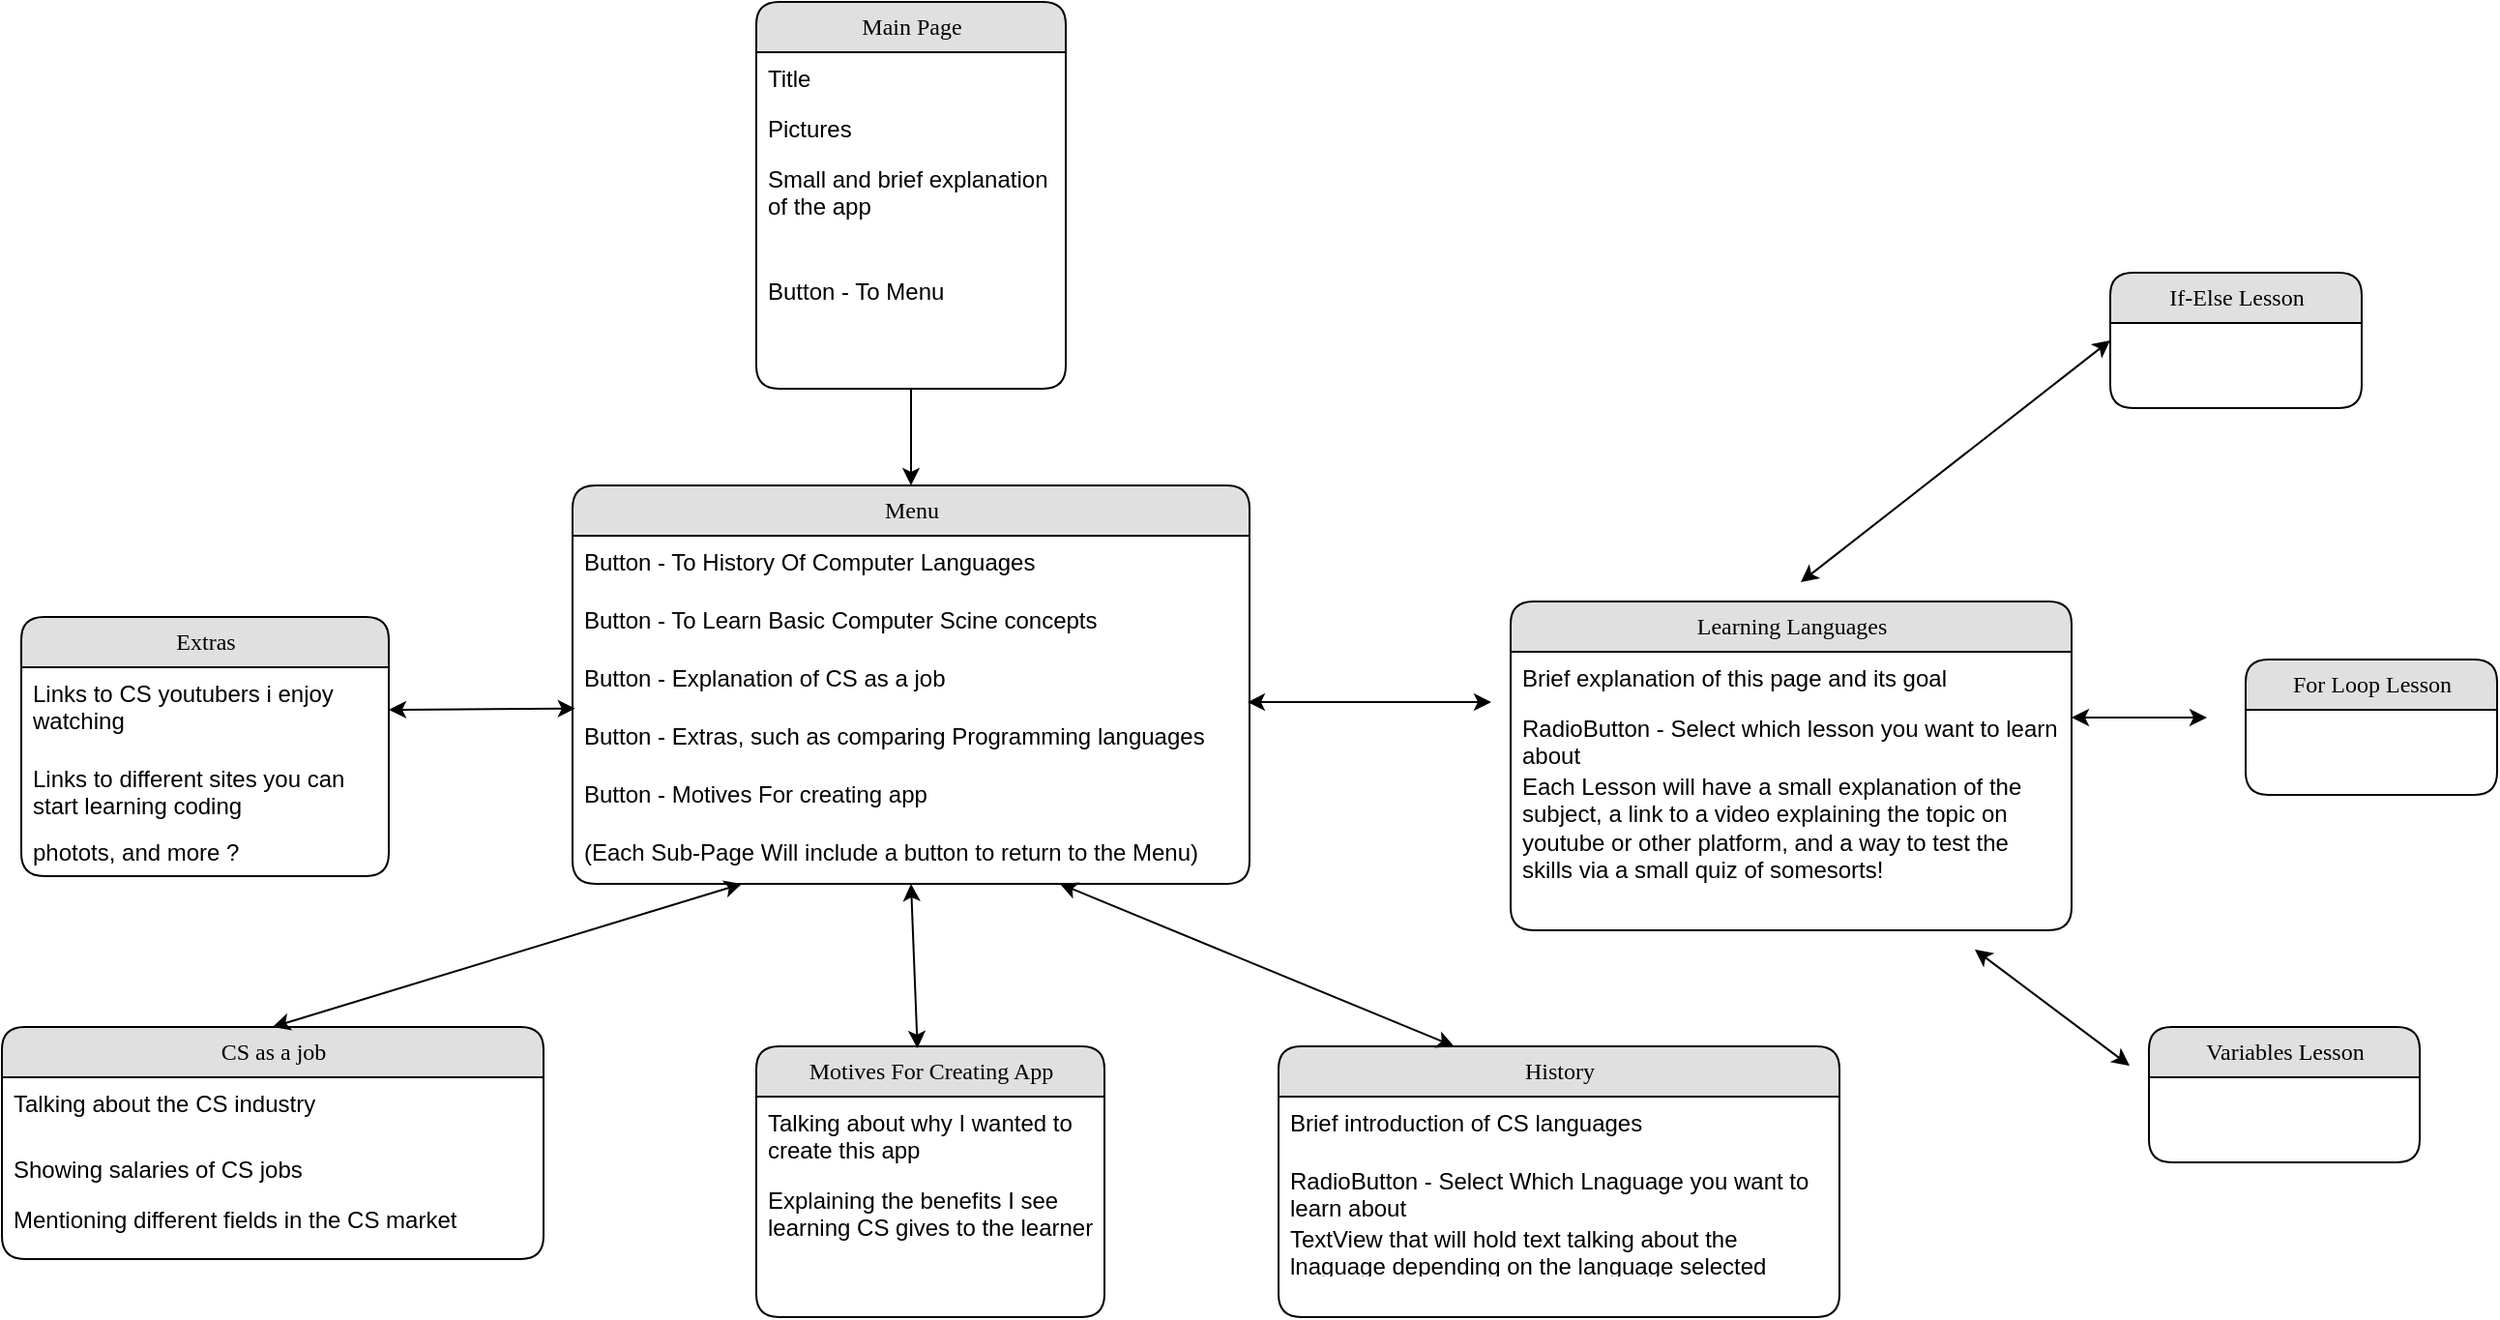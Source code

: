 <mxfile version="26.2.14">
  <diagram name="Page-1" id="b520641d-4fe3-3701-9064-5fc419738815">
    <mxGraphModel dx="1382" dy="753" grid="1" gridSize="10" guides="1" tooltips="1" connect="1" arrows="1" fold="1" page="1" pageScale="1" pageWidth="1100" pageHeight="850" background="none" math="0" shadow="0">
      <root>
        <mxCell id="0" />
        <mxCell id="1" parent="0" />
        <mxCell id="CANCT6YTN-ov9OrPMRUn-8" style="edgeStyle=orthogonalEdgeStyle;rounded=0;orthogonalLoop=1;jettySize=auto;html=1;exitX=0.5;exitY=1;exitDx=0;exitDy=0;" parent="1" source="21ea969265ad0168-6" target="21ea969265ad0168-22" edge="1">
          <mxGeometry relative="1" as="geometry">
            <Array as="points">
              <mxPoint x="530" y="280" />
              <mxPoint x="530" y="280" />
            </Array>
          </mxGeometry>
        </mxCell>
        <mxCell id="21ea969265ad0168-6" value="Main Page" style="swimlane;html=1;fontStyle=0;childLayout=stackLayout;horizontal=1;startSize=26;fillColor=#e0e0e0;horizontalStack=0;resizeParent=1;resizeLast=0;collapsible=1;marginBottom=0;swimlaneFillColor=#ffffff;align=center;rounded=1;shadow=0;comic=0;labelBackgroundColor=none;strokeWidth=1;fontFamily=Verdana;fontSize=12" parent="1" vertex="1">
          <mxGeometry x="450" y="40" width="160" height="200" as="geometry" />
        </mxCell>
        <mxCell id="21ea969265ad0168-7" value="Title" style="text;html=1;strokeColor=none;fillColor=none;spacingLeft=4;spacingRight=4;whiteSpace=wrap;overflow=hidden;rotatable=0;points=[[0,0.5],[1,0.5]];portConstraint=eastwest;" parent="21ea969265ad0168-6" vertex="1">
          <mxGeometry y="26" width="160" height="26" as="geometry" />
        </mxCell>
        <mxCell id="21ea969265ad0168-8" value="Pictures" style="text;html=1;strokeColor=none;fillColor=none;spacingLeft=4;spacingRight=4;whiteSpace=wrap;overflow=hidden;rotatable=0;points=[[0,0.5],[1,0.5]];portConstraint=eastwest;" parent="21ea969265ad0168-6" vertex="1">
          <mxGeometry y="52" width="160" height="26" as="geometry" />
        </mxCell>
        <mxCell id="21ea969265ad0168-9" value="Small and brief explanation of the app&lt;div&gt;&lt;br&gt;&lt;/div&gt;&lt;div&gt;&lt;br&gt;&lt;/div&gt;&lt;div&gt;Button - To Menu&lt;/div&gt;&lt;div&gt;&lt;div&gt;&lt;br&gt;&lt;/div&gt;&lt;/div&gt;" style="text;html=1;strokeColor=none;fillColor=none;spacingLeft=4;spacingRight=4;whiteSpace=wrap;overflow=hidden;rotatable=0;points=[[0,0.5],[1,0.5]];portConstraint=eastwest;" parent="21ea969265ad0168-6" vertex="1">
          <mxGeometry y="78" width="160" height="102" as="geometry" />
        </mxCell>
        <mxCell id="21ea969265ad0168-10" value="Learning Languages" style="swimlane;html=1;fontStyle=0;childLayout=stackLayout;horizontal=1;startSize=26;fillColor=#e0e0e0;horizontalStack=0;resizeParent=1;resizeLast=0;collapsible=1;marginBottom=0;swimlaneFillColor=#ffffff;align=center;rounded=1;shadow=0;comic=0;labelBackgroundColor=none;strokeWidth=1;fontFamily=Verdana;fontSize=12" parent="1" vertex="1">
          <mxGeometry x="840" y="350" width="290" height="170" as="geometry" />
        </mxCell>
        <mxCell id="21ea969265ad0168-12" value="Brief explanation of this page and its goal" style="text;html=1;strokeColor=none;fillColor=none;spacingLeft=4;spacingRight=4;whiteSpace=wrap;overflow=hidden;rotatable=0;points=[[0,0.5],[1,0.5]];portConstraint=eastwest;" parent="21ea969265ad0168-10" vertex="1">
          <mxGeometry y="26" width="290" height="26" as="geometry" />
        </mxCell>
        <mxCell id="56ypyPPRdA_PtYUVIUDn-41" value="RadioButton - Select which lesson you want to learn about" style="text;html=1;strokeColor=none;fillColor=none;spacingLeft=4;spacingRight=4;whiteSpace=wrap;overflow=hidden;rotatable=0;points=[[0,0.5],[1,0.5]];portConstraint=eastwest;" vertex="1" parent="21ea969265ad0168-10">
          <mxGeometry y="52" width="290" height="30" as="geometry" />
        </mxCell>
        <mxCell id="56ypyPPRdA_PtYUVIUDn-44" value="Each Lesson will have a small explanation of the subject, a link to a video explaining the topic on youtube or other platform, and a way to test the skills via a small quiz of somesorts!" style="text;html=1;strokeColor=none;fillColor=none;spacingLeft=4;spacingRight=4;whiteSpace=wrap;overflow=hidden;rotatable=0;points=[[0,0.5],[1,0.5]];portConstraint=eastwest;" vertex="1" parent="21ea969265ad0168-10">
          <mxGeometry y="82" width="290" height="68" as="geometry" />
        </mxCell>
        <mxCell id="21ea969265ad0168-14" value="Extras" style="swimlane;html=1;fontStyle=0;childLayout=stackLayout;horizontal=1;startSize=26;fillColor=#e0e0e0;horizontalStack=0;resizeParent=1;resizeLast=0;collapsible=1;marginBottom=0;swimlaneFillColor=#ffffff;align=center;rounded=1;shadow=0;comic=0;labelBackgroundColor=none;strokeWidth=1;fontFamily=Verdana;fontSize=12" parent="1" vertex="1">
          <mxGeometry x="70" y="358" width="190" height="134" as="geometry" />
        </mxCell>
        <mxCell id="21ea969265ad0168-15" value="Links to CS youtubers i enjoy watching" style="text;html=1;strokeColor=none;fillColor=none;spacingLeft=4;spacingRight=4;whiteSpace=wrap;overflow=hidden;rotatable=0;points=[[0,0.5],[1,0.5]];portConstraint=eastwest;" parent="21ea969265ad0168-14" vertex="1">
          <mxGeometry y="26" width="190" height="44" as="geometry" />
        </mxCell>
        <mxCell id="21ea969265ad0168-16" value="Links to different sites you can start learning coding" style="text;html=1;strokeColor=none;fillColor=none;spacingLeft=4;spacingRight=4;whiteSpace=wrap;overflow=hidden;rotatable=0;points=[[0,0.5],[1,0.5]];portConstraint=eastwest;" parent="21ea969265ad0168-14" vertex="1">
          <mxGeometry y="70" width="190" height="38" as="geometry" />
        </mxCell>
        <mxCell id="21ea969265ad0168-17" value="photots, and more ?" style="text;html=1;strokeColor=none;fillColor=none;spacingLeft=4;spacingRight=4;whiteSpace=wrap;overflow=hidden;rotatable=0;points=[[0,0.5],[1,0.5]];portConstraint=eastwest;" parent="21ea969265ad0168-14" vertex="1">
          <mxGeometry y="108" width="190" height="26" as="geometry" />
        </mxCell>
        <mxCell id="21ea969265ad0168-18" value="CS as a job" style="swimlane;html=1;fontStyle=0;childLayout=stackLayout;horizontal=1;startSize=26;fillColor=#e0e0e0;horizontalStack=0;resizeParent=1;resizeLast=0;collapsible=1;marginBottom=0;swimlaneFillColor=#ffffff;align=center;rounded=1;shadow=0;comic=0;labelBackgroundColor=none;strokeWidth=1;fontFamily=Verdana;fontSize=12" parent="1" vertex="1">
          <mxGeometry x="60" y="570" width="280" height="120" as="geometry" />
        </mxCell>
        <mxCell id="56ypyPPRdA_PtYUVIUDn-26" value="Talking about the CS industry" style="text;html=1;strokeColor=none;fillColor=none;spacingLeft=4;spacingRight=4;whiteSpace=wrap;overflow=hidden;rotatable=0;points=[[0,0.5],[1,0.5]];portConstraint=eastwest;" vertex="1" parent="21ea969265ad0168-18">
          <mxGeometry y="26" width="280" height="34" as="geometry" />
        </mxCell>
        <mxCell id="56ypyPPRdA_PtYUVIUDn-27" value="Showing salaries of CS jobs" style="text;html=1;strokeColor=none;fillColor=none;spacingLeft=4;spacingRight=4;whiteSpace=wrap;overflow=hidden;rotatable=0;points=[[0,0.5],[1,0.5]];portConstraint=eastwest;" vertex="1" parent="21ea969265ad0168-18">
          <mxGeometry y="60" width="280" height="26" as="geometry" />
        </mxCell>
        <mxCell id="56ypyPPRdA_PtYUVIUDn-28" value="Mentioning different fields in the CS market" style="text;html=1;strokeColor=none;fillColor=none;spacingLeft=4;spacingRight=4;whiteSpace=wrap;overflow=hidden;rotatable=0;points=[[0,0.5],[1,0.5]];portConstraint=eastwest;" vertex="1" parent="21ea969265ad0168-18">
          <mxGeometry y="86" width="280" height="26" as="geometry" />
        </mxCell>
        <mxCell id="21ea969265ad0168-22" value="Menu" style="swimlane;html=1;fontStyle=0;childLayout=stackLayout;horizontal=1;startSize=26;fillColor=#e0e0e0;horizontalStack=0;resizeParent=1;resizeLast=0;collapsible=1;marginBottom=0;swimlaneFillColor=#ffffff;align=center;rounded=1;shadow=0;comic=0;labelBackgroundColor=none;strokeWidth=1;fontFamily=Verdana;fontSize=12" parent="1" vertex="1">
          <mxGeometry x="355" y="290" width="350" height="206" as="geometry" />
        </mxCell>
        <mxCell id="21ea969265ad0168-23" value="Button - To History Of Computer Languages" style="text;html=1;strokeColor=none;fillColor=none;spacingLeft=4;spacingRight=4;whiteSpace=wrap;overflow=hidden;rotatable=0;points=[[0,0.5],[1,0.5]];portConstraint=eastwest;aspect=fixed;" parent="21ea969265ad0168-22" vertex="1">
          <mxGeometry y="26" width="350" height="30" as="geometry" />
        </mxCell>
        <mxCell id="21ea969265ad0168-24" value="Button - To Learn Basic Computer Scine concepts" style="text;html=1;strokeColor=none;fillColor=none;spacingLeft=4;spacingRight=4;whiteSpace=wrap;overflow=hidden;rotatable=0;points=[[0,0.5],[1,0.5]];portConstraint=eastwest;" parent="21ea969265ad0168-22" vertex="1">
          <mxGeometry y="56" width="350" height="30" as="geometry" />
        </mxCell>
        <mxCell id="CANCT6YTN-ov9OrPMRUn-6" value="Button - Explanation of CS as a job" style="text;html=1;strokeColor=none;fillColor=none;spacingLeft=4;spacingRight=4;whiteSpace=wrap;overflow=hidden;rotatable=0;points=[[0,0.5],[1,0.5]];portConstraint=eastwest;" parent="21ea969265ad0168-22" vertex="1">
          <mxGeometry y="86" width="350" height="30" as="geometry" />
        </mxCell>
        <mxCell id="CANCT6YTN-ov9OrPMRUn-4" value="Button - Extras, such as comparing Programming languages" style="text;html=1;strokeColor=none;fillColor=none;spacingLeft=4;spacingRight=4;whiteSpace=wrap;overflow=hidden;rotatable=0;points=[[0,0.5],[1,0.5]];portConstraint=eastwest;" parent="21ea969265ad0168-22" vertex="1">
          <mxGeometry y="116" width="350" height="30" as="geometry" />
        </mxCell>
        <mxCell id="CANCT6YTN-ov9OrPMRUn-5" value="Button - Motives For creating app" style="text;html=1;strokeColor=none;fillColor=none;spacingLeft=4;spacingRight=4;whiteSpace=wrap;overflow=hidden;rotatable=0;points=[[0,0.5],[1,0.5]];portConstraint=eastwest;" parent="21ea969265ad0168-22" vertex="1">
          <mxGeometry y="146" width="350" height="30" as="geometry" />
        </mxCell>
        <mxCell id="56ypyPPRdA_PtYUVIUDn-42" value="(Each Sub-Page Will include a button to return to the Menu)" style="text;html=1;strokeColor=none;fillColor=none;spacingLeft=4;spacingRight=4;whiteSpace=wrap;overflow=hidden;rotatable=0;points=[[0,0.5],[1,0.5]];portConstraint=eastwest;" vertex="1" parent="21ea969265ad0168-22">
          <mxGeometry y="176" width="350" height="30" as="geometry" />
        </mxCell>
        <mxCell id="21ea969265ad0168-26" value="History" style="swimlane;html=1;fontStyle=0;childLayout=stackLayout;horizontal=1;startSize=26;fillColor=#e0e0e0;horizontalStack=0;resizeParent=1;resizeLast=0;collapsible=1;marginBottom=0;swimlaneFillColor=#ffffff;align=center;rounded=1;shadow=0;comic=0;labelBackgroundColor=none;strokeWidth=1;fontFamily=Verdana;fontSize=12" parent="1" vertex="1">
          <mxGeometry x="720" y="580" width="290" height="140" as="geometry" />
        </mxCell>
        <mxCell id="21ea969265ad0168-27" value="Brief introduction of CS languages" style="text;html=1;strokeColor=none;fillColor=none;spacingLeft=4;spacingRight=4;whiteSpace=wrap;overflow=hidden;rotatable=0;points=[[0,0.5],[1,0.5]];portConstraint=eastwest;" parent="21ea969265ad0168-26" vertex="1">
          <mxGeometry y="26" width="290" height="30" as="geometry" />
        </mxCell>
        <mxCell id="21ea969265ad0168-28" value="RadioButton - Select Which Lnaguage you want to learn about" style="text;html=1;strokeColor=none;fillColor=none;spacingLeft=4;spacingRight=4;whiteSpace=wrap;overflow=hidden;rotatable=0;points=[[0,0.5],[1,0.5]];portConstraint=eastwest;" parent="21ea969265ad0168-26" vertex="1">
          <mxGeometry y="56" width="290" height="30" as="geometry" />
        </mxCell>
        <mxCell id="21ea969265ad0168-29" value="TextView that will hold text talking about the lnaguage depending on the language selected" style="text;html=1;strokeColor=none;fillColor=none;spacingLeft=4;spacingRight=4;whiteSpace=wrap;overflow=hidden;rotatable=0;points=[[0,0.5],[1,0.5]];portConstraint=eastwest;" parent="21ea969265ad0168-26" vertex="1">
          <mxGeometry y="86" width="290" height="30" as="geometry" />
        </mxCell>
        <mxCell id="56ypyPPRdA_PtYUVIUDn-13" value="" style="endArrow=classic;startArrow=classic;html=1;rounded=0;exitX=0.997;exitY=-0.133;exitDx=0;exitDy=0;exitPerimeter=0;" edge="1" parent="1" source="CANCT6YTN-ov9OrPMRUn-4">
          <mxGeometry width="50" height="50" relative="1" as="geometry">
            <mxPoint x="750" y="440" as="sourcePoint" />
            <mxPoint x="830" y="402" as="targetPoint" />
          </mxGeometry>
        </mxCell>
        <mxCell id="56ypyPPRdA_PtYUVIUDn-14" value="" style="endArrow=classic;startArrow=classic;html=1;rounded=0;exitX=0.5;exitY=0;exitDx=0;exitDy=0;entryX=0.25;entryY=1;entryDx=0;entryDy=0;" edge="1" parent="1" source="21ea969265ad0168-18" target="21ea969265ad0168-22">
          <mxGeometry width="50" height="50" relative="1" as="geometry">
            <mxPoint x="400" y="540" as="sourcePoint" />
            <mxPoint x="450" y="490" as="targetPoint" />
          </mxGeometry>
        </mxCell>
        <mxCell id="56ypyPPRdA_PtYUVIUDn-15" value="" style="endArrow=classic;startArrow=classic;html=1;rounded=0;entryX=0.313;entryY=0;entryDx=0;entryDy=0;entryPerimeter=0;exitX=0.72;exitY=1;exitDx=0;exitDy=0;exitPerimeter=0;" edge="1" parent="1" source="56ypyPPRdA_PtYUVIUDn-42" target="21ea969265ad0168-26">
          <mxGeometry width="50" height="50" relative="1" as="geometry">
            <mxPoint x="570" y="480" as="sourcePoint" />
            <mxPoint x="640" y="510" as="targetPoint" />
          </mxGeometry>
        </mxCell>
        <mxCell id="56ypyPPRdA_PtYUVIUDn-16" value="" style="endArrow=classic;startArrow=classic;html=1;rounded=0;exitX=1;exitY=0.5;exitDx=0;exitDy=0;entryX=0.004;entryY=-0.022;entryDx=0;entryDy=0;entryPerimeter=0;" edge="1" parent="1" source="21ea969265ad0168-15" target="CANCT6YTN-ov9OrPMRUn-4">
          <mxGeometry width="50" height="50" relative="1" as="geometry">
            <mxPoint x="280" y="460" as="sourcePoint" />
            <mxPoint x="330" y="410" as="targetPoint" />
          </mxGeometry>
        </mxCell>
        <mxCell id="56ypyPPRdA_PtYUVIUDn-18" value="Motives For Creating App" style="swimlane;html=1;fontStyle=0;childLayout=stackLayout;horizontal=1;startSize=26;fillColor=#e0e0e0;horizontalStack=0;resizeParent=1;resizeLast=0;collapsible=1;marginBottom=0;swimlaneFillColor=#ffffff;align=center;rounded=1;shadow=0;comic=0;labelBackgroundColor=none;strokeWidth=1;fontFamily=Verdana;fontSize=12" vertex="1" parent="1">
          <mxGeometry x="450" y="580" width="180" height="140" as="geometry" />
        </mxCell>
        <mxCell id="56ypyPPRdA_PtYUVIUDn-22" value="Talking about why I wanted to create this app" style="text;html=1;strokeColor=none;fillColor=none;spacingLeft=4;spacingRight=4;whiteSpace=wrap;overflow=hidden;rotatable=0;points=[[0,0.5],[1,0.5]];portConstraint=eastwest;" vertex="1" parent="56ypyPPRdA_PtYUVIUDn-18">
          <mxGeometry y="26" width="180" height="40" as="geometry" />
        </mxCell>
        <mxCell id="56ypyPPRdA_PtYUVIUDn-24" value="Explaining the benefits I see learning CS gives to the learner" style="text;html=1;strokeColor=none;fillColor=none;spacingLeft=4;spacingRight=4;whiteSpace=wrap;overflow=hidden;rotatable=0;points=[[0,0.5],[1,0.5]];portConstraint=eastwest;" vertex="1" parent="56ypyPPRdA_PtYUVIUDn-18">
          <mxGeometry y="66" width="180" height="58" as="geometry" />
        </mxCell>
        <mxCell id="56ypyPPRdA_PtYUVIUDn-19" value="" style="endArrow=classic;startArrow=classic;html=1;rounded=0;entryX=0.5;entryY=1;entryDx=0;entryDy=0;exitX=0.463;exitY=0.007;exitDx=0;exitDy=0;exitPerimeter=0;" edge="1" parent="1" source="56ypyPPRdA_PtYUVIUDn-18" target="21ea969265ad0168-22">
          <mxGeometry width="50" height="50" relative="1" as="geometry">
            <mxPoint x="510" y="560" as="sourcePoint" />
            <mxPoint x="560" y="510" as="targetPoint" />
          </mxGeometry>
        </mxCell>
        <mxCell id="56ypyPPRdA_PtYUVIUDn-29" value="If-Else Lesson" style="swimlane;html=1;fontStyle=0;childLayout=stackLayout;horizontal=1;startSize=26;fillColor=#e0e0e0;horizontalStack=0;resizeParent=1;resizeLast=0;collapsible=1;marginBottom=0;swimlaneFillColor=#ffffff;align=center;rounded=1;shadow=0;comic=0;labelBackgroundColor=none;strokeWidth=1;fontFamily=Verdana;fontSize=12" vertex="1" parent="1">
          <mxGeometry x="1150" y="180" width="130" height="70" as="geometry" />
        </mxCell>
        <mxCell id="56ypyPPRdA_PtYUVIUDn-33" value="For Loop Lesson" style="swimlane;html=1;fontStyle=0;childLayout=stackLayout;horizontal=1;startSize=26;fillColor=#e0e0e0;horizontalStack=0;resizeParent=1;resizeLast=0;collapsible=1;marginBottom=0;swimlaneFillColor=#ffffff;align=center;rounded=1;shadow=0;comic=0;labelBackgroundColor=none;strokeWidth=1;fontFamily=Verdana;fontSize=12" vertex="1" parent="1">
          <mxGeometry x="1220" y="380" width="130" height="70" as="geometry" />
        </mxCell>
        <mxCell id="56ypyPPRdA_PtYUVIUDn-37" value="Variables Lesson" style="swimlane;html=1;fontStyle=0;childLayout=stackLayout;horizontal=1;startSize=26;fillColor=#e0e0e0;horizontalStack=0;resizeParent=1;resizeLast=0;collapsible=1;marginBottom=0;swimlaneFillColor=#ffffff;align=center;rounded=1;shadow=0;comic=0;labelBackgroundColor=none;strokeWidth=1;fontFamily=Verdana;fontSize=12" vertex="1" parent="1">
          <mxGeometry x="1170" y="570" width="140" height="70" as="geometry" />
        </mxCell>
        <mxCell id="56ypyPPRdA_PtYUVIUDn-46" value="" style="endArrow=classic;startArrow=classic;html=1;rounded=0;entryX=0;entryY=0.5;entryDx=0;entryDy=0;" edge="1" parent="1" target="56ypyPPRdA_PtYUVIUDn-29">
          <mxGeometry width="50" height="50" relative="1" as="geometry">
            <mxPoint x="990" y="340" as="sourcePoint" />
            <mxPoint x="1050" y="280" as="targetPoint" />
          </mxGeometry>
        </mxCell>
        <mxCell id="56ypyPPRdA_PtYUVIUDn-48" value="" style="endArrow=classic;startArrow=classic;html=1;rounded=0;" edge="1" parent="1">
          <mxGeometry width="50" height="50" relative="1" as="geometry">
            <mxPoint x="1080" y="530" as="sourcePoint" />
            <mxPoint x="1160" y="590" as="targetPoint" />
          </mxGeometry>
        </mxCell>
        <mxCell id="56ypyPPRdA_PtYUVIUDn-49" value="" style="endArrow=classic;startArrow=classic;html=1;rounded=0;" edge="1" parent="1">
          <mxGeometry width="50" height="50" relative="1" as="geometry">
            <mxPoint x="1130" y="410" as="sourcePoint" />
            <mxPoint x="1200" y="410" as="targetPoint" />
          </mxGeometry>
        </mxCell>
      </root>
    </mxGraphModel>
  </diagram>
</mxfile>
